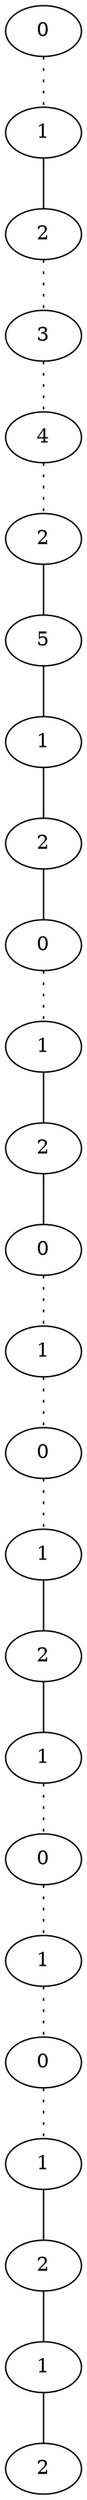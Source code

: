 graph {
a0[label=0];
a1[label=1];
a2[label=2];
a3[label=3];
a4[label=4];
a5[label=2];
a6[label=5];
a7[label=1];
a8[label=2];
a9[label=0];
a10[label=1];
a11[label=2];
a12[label=0];
a13[label=1];
a14[label=0];
a15[label=1];
a16[label=2];
a17[label=1];
a18[label=0];
a19[label=1];
a20[label=0];
a21[label=1];
a22[label=2];
a23[label=1];
a24[label=2];
a0 -- a1 [style=dotted];
a1 -- a2;
a2 -- a3 [style=dotted];
a3 -- a4 [style=dotted];
a4 -- a5 [style=dotted];
a5 -- a6;
a6 -- a7;
a7 -- a8;
a8 -- a9;
a9 -- a10 [style=dotted];
a10 -- a11;
a11 -- a12;
a12 -- a13 [style=dotted];
a13 -- a14 [style=dotted];
a14 -- a15 [style=dotted];
a15 -- a16;
a16 -- a17;
a17 -- a18 [style=dotted];
a18 -- a19 [style=dotted];
a19 -- a20 [style=dotted];
a20 -- a21 [style=dotted];
a21 -- a22;
a22 -- a23;
a23 -- a24;
}
